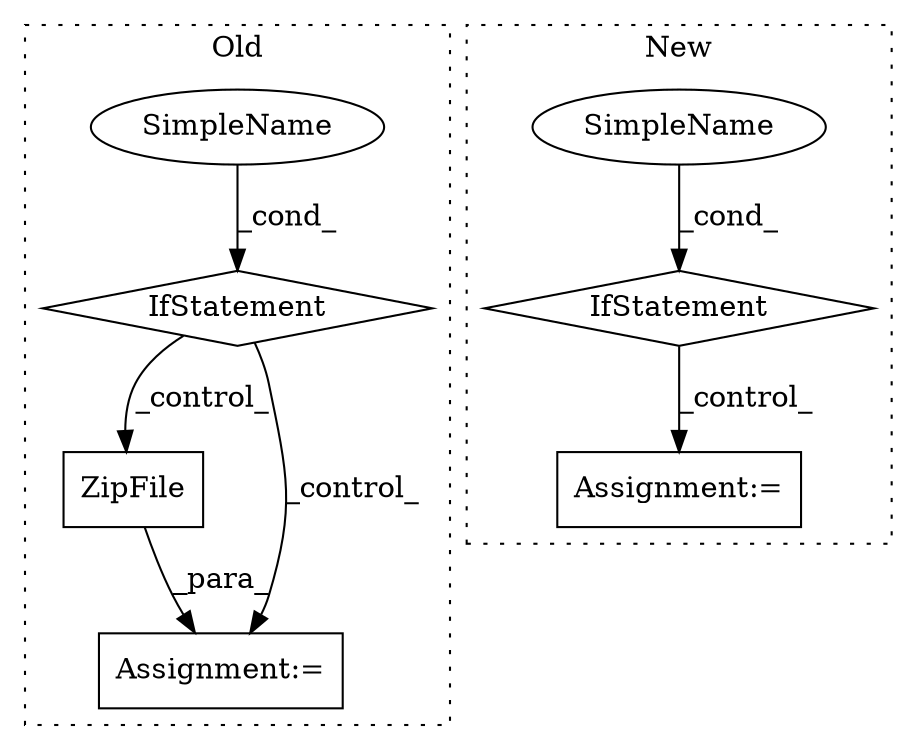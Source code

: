 digraph G {
subgraph cluster0 {
1 [label="ZipFile" a="32" s="5615,5624" l="8,1" shape="box"];
5 [label="Assignment:=" a="7" s="5606" l="1" shape="box"];
6 [label="IfStatement" a="25" s="5567,5594" l="4,2" shape="diamond"];
7 [label="SimpleName" a="42" s="" l="" shape="ellipse"];
label = "Old";
style="dotted";
}
subgraph cluster1 {
2 [label="IfStatement" a="25" s="5096,5141" l="8,2" shape="diamond"];
3 [label="Assignment:=" a="7" s="5353" l="1" shape="box"];
4 [label="SimpleName" a="42" s="" l="" shape="ellipse"];
label = "New";
style="dotted";
}
1 -> 5 [label="_para_"];
2 -> 3 [label="_control_"];
4 -> 2 [label="_cond_"];
6 -> 1 [label="_control_"];
6 -> 5 [label="_control_"];
7 -> 6 [label="_cond_"];
}